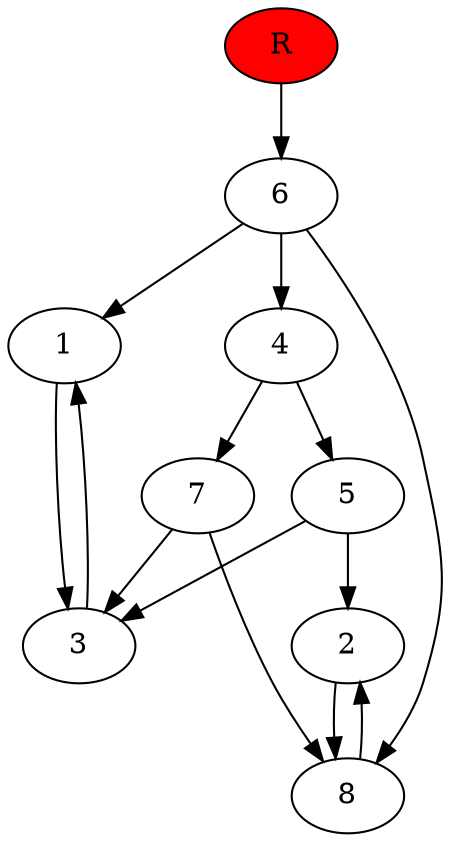 digraph prb6026 {
	1
	2
	3
	4
	5
	6
	7
	8
	R [fillcolor="#ff0000" style=filled]
	1 -> 3
	2 -> 8
	3 -> 1
	4 -> 5
	4 -> 7
	5 -> 2
	5 -> 3
	6 -> 1
	6 -> 4
	6 -> 8
	7 -> 3
	7 -> 8
	8 -> 2
	R -> 6
}
